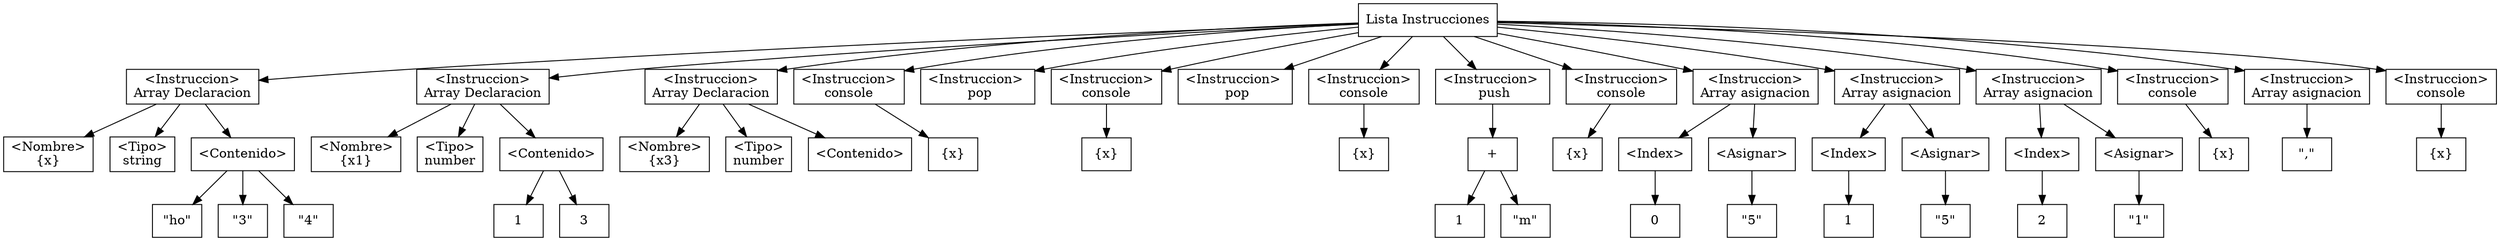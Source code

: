 digraph G {
node[shape=box];
        node_1_1_[label="Lista Instrucciones"];        
        node_1_1_->node_2_5_;
        node_2_5_[label="\<Instruccion\>\nArray Declaracion"];
        node_2_5_1[label="\<Nombre\>\n{x}"];
        node_2_5_2[label="\<Tipo\>\nstring"];
        node_2_5_3[label="\<Contenido\>"];
        node_2_5_->node_2_5_1;
        node_2_5_->node_2_5_2;
        node_2_5_->node_2_5_3;
        
            node_2_5_3->
        node_2_25_;
        node_2_25_[label="\"ho\""];
            
            node_2_5_3->
        node_2_29_;
        node_2_29_[label="\"3\""];
            
            node_2_5_3->
        node_2_33_;
        node_2_33_[label="\"4\""];
            node_1_1_->node_3_5_;
        node_3_5_[label="\<Instruccion\>\nArray Declaracion"];
        node_3_5_1[label="\<Nombre\>\n{x1}"];
        node_3_5_2[label="\<Tipo\>\nnumber"];
        node_3_5_3[label="\<Contenido\>"];
        node_3_5_->node_3_5_1;
        node_3_5_->node_3_5_2;
        node_3_5_->node_3_5_3;
        
            node_3_5_3->
        node_3_22_;
        node_3_22_[label="1"];
            
            node_3_5_3->
        node_3_24_;
        node_3_24_[label="3"];
            node_1_1_->node_4_5_;
        node_4_5_[label="\<Instruccion\>\nArray Declaracion"];
        node_4_5_1[label="\<Nombre\>\n{x3}"];
        node_4_5_2[label="\<Tipo\>\nnumber"];
        node_4_5_3[label="\<Contenido\>"];
        node_4_5_->node_4_5_1;
        node_4_5_->node_4_5_2;
        node_4_5_->node_4_5_3;
        node_1_1_->node_5_5_;
        node_5_5_[label="\<Instruccion\>\nconsole"];node_5_5_->
        node_5_17_;
        node_5_17_[label="{x}"];
        node_1_1_->node_6_5_;
        node_6_5_[label="\<Instruccion\> \n pop"];
        node_1_1_->node_7_5_;
        node_7_5_[label="\<Instruccion\>\nconsole"];node_7_5_->
        node_7_17_;
        node_7_17_[label="{x}"];
        node_1_1_->node_8_5_;
        node_8_5_[label="\<Instruccion\> \n pop"];
        node_1_1_->node_9_5_;
        node_9_5_[label="\<Instruccion\>\nconsole"];node_9_5_->
        node_9_17_;
        node_9_17_[label="{x}"];
        node_1_1_->node_10_5_;
        node_10_5_[label="\<Instruccion\> \n push"];
        
            node_10_5_[label="\<Instruccion\> \n push"];
            node_10_5_->
        node_10_13_;
        node_10_13_[label="+"];
        node_10_13_->
        node_10_12_;
        node_10_12_[label="1"];
        node_10_13_->
        node_10_16_;
        node_10_16_[label="\"m\""];
        
            node_1_1_->node_11_5_;
        node_11_5_[label="\<Instruccion\>\nconsole"];node_11_5_->
        node_11_17_;
        node_11_17_[label="{x}"];
        node_1_1_->node_12_5_;
            node_12_5_[label="\<Instruccion\>\nArray asignacion"];
            node_12_5_1[label="\<Index\>"];
            node_12_5_2[label="\<Asignar\>"];
            node_12_5_->node_12_5_1;
            node_12_5_->node_12_5_2;
            node_12_5_1->
        node_12_7_;
        node_12_7_[label="0"];
            node_12_5_2->
        node_12_12_;
        node_12_12_[label="\"5\""];
            node_1_1_->node_13_5_;
            node_13_5_[label="\<Instruccion\>\nArray asignacion"];
            node_13_5_1[label="\<Index\>"];
            node_13_5_2[label="\<Asignar\>"];
            node_13_5_->node_13_5_1;
            node_13_5_->node_13_5_2;
            node_13_5_1->
        node_13_7_;
        node_13_7_[label="1"];
            node_13_5_2->
        node_13_12_;
        node_13_12_[label="\"5\""];
            node_1_1_->node_14_5_;
            node_14_5_[label="\<Instruccion\>\nArray asignacion"];
            node_14_5_1[label="\<Index\>"];
            node_14_5_2[label="\<Asignar\>"];
            node_14_5_->node_14_5_1;
            node_14_5_->node_14_5_2;
            node_14_5_1->
        node_14_7_;
        node_14_7_[label="2"];
            node_14_5_2->
        node_14_12_;
        node_14_12_[label="\"1\""];
            node_1_1_->node_15_5_;
        node_15_5_[label="\<Instruccion\>\nconsole"];node_15_5_->
        node_15_17_;
        node_15_17_[label="{x}"];
        node_1_1_->node_16_5_;
            node_16_5_[label="\<Instruccion\>\nArray asignacion"];
            
                node_16_5_->
        node_16_10_;
        node_16_10_[label="\",\""];
                node_1_1_->node_17_5_;
        node_17_5_[label="\<Instruccion\>\nconsole"];node_17_5_->
        node_17_17_;
        node_17_17_[label="{x}"];
        
}